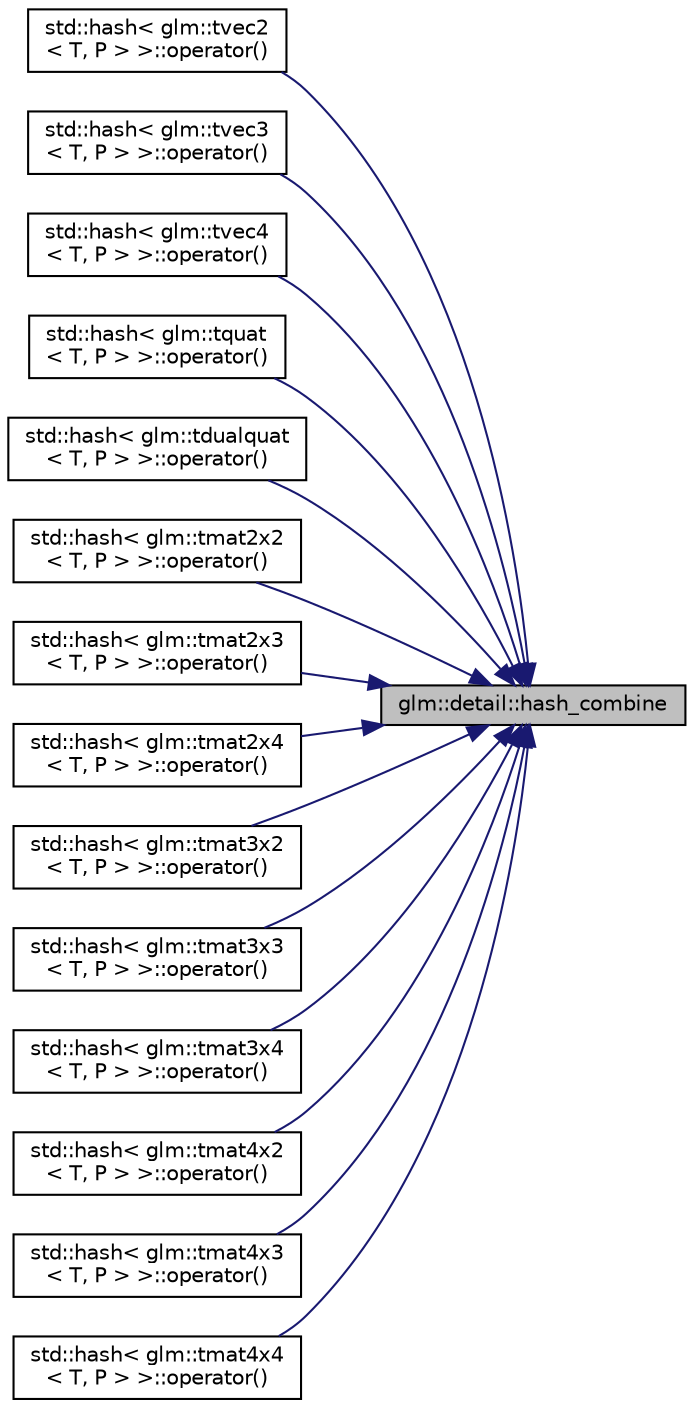 digraph "glm::detail::hash_combine"
{
 // LATEX_PDF_SIZE
  edge [fontname="Helvetica",fontsize="10",labelfontname="Helvetica",labelfontsize="10"];
  node [fontname="Helvetica",fontsize="10",shape=record];
  rankdir="RL";
  Node1 [label="glm::detail::hash_combine",height=0.2,width=0.4,color="black", fillcolor="grey75", style="filled", fontcolor="black",tooltip=" "];
  Node1 -> Node2 [dir="back",color="midnightblue",fontsize="10",style="solid",fontname="Helvetica"];
  Node2 [label="std::hash\< glm::tvec2\l\< T, P \> \>::operator()",height=0.2,width=0.4,color="black", fillcolor="white", style="filled",URL="$structstd_1_1hash_3_01glm_1_1tvec2_3_01_t_00_01_p_01_4_01_4.html#a75e9bfbaf3db72556cd656f734767175",tooltip=" "];
  Node1 -> Node3 [dir="back",color="midnightblue",fontsize="10",style="solid",fontname="Helvetica"];
  Node3 [label="std::hash\< glm::tvec3\l\< T, P \> \>::operator()",height=0.2,width=0.4,color="black", fillcolor="white", style="filled",URL="$structstd_1_1hash_3_01glm_1_1tvec3_3_01_t_00_01_p_01_4_01_4.html#af8dd018300b7f9223f6d6a1c92b0adaf",tooltip=" "];
  Node1 -> Node4 [dir="back",color="midnightblue",fontsize="10",style="solid",fontname="Helvetica"];
  Node4 [label="std::hash\< glm::tvec4\l\< T, P \> \>::operator()",height=0.2,width=0.4,color="black", fillcolor="white", style="filled",URL="$structstd_1_1hash_3_01glm_1_1tvec4_3_01_t_00_01_p_01_4_01_4.html#a019cfa9e9c08d44625fde235650a03dc",tooltip=" "];
  Node1 -> Node5 [dir="back",color="midnightblue",fontsize="10",style="solid",fontname="Helvetica"];
  Node5 [label="std::hash\< glm::tquat\l\< T, P \> \>::operator()",height=0.2,width=0.4,color="black", fillcolor="white", style="filled",URL="$structstd_1_1hash_3_01glm_1_1tquat_3_01_t_00_01_p_01_4_01_4.html#a0a100f21a2aa8516ecff4f4576f7ebab",tooltip=" "];
  Node1 -> Node6 [dir="back",color="midnightblue",fontsize="10",style="solid",fontname="Helvetica"];
  Node6 [label="std::hash\< glm::tdualquat\l\< T, P \> \>::operator()",height=0.2,width=0.4,color="black", fillcolor="white", style="filled",URL="$structstd_1_1hash_3_01glm_1_1tdualquat_3_01_t_00_01_p_01_4_01_4.html#a7aa5ad5faca55261a8502ad2ff1d77fe",tooltip=" "];
  Node1 -> Node7 [dir="back",color="midnightblue",fontsize="10",style="solid",fontname="Helvetica"];
  Node7 [label="std::hash\< glm::tmat2x2\l\< T, P \> \>::operator()",height=0.2,width=0.4,color="black", fillcolor="white", style="filled",URL="$structstd_1_1hash_3_01glm_1_1tmat2x2_3_01_t_00_01_p_01_4_01_4.html#a11195c425e2a14d50317c433c0a68562",tooltip=" "];
  Node1 -> Node8 [dir="back",color="midnightblue",fontsize="10",style="solid",fontname="Helvetica"];
  Node8 [label="std::hash\< glm::tmat2x3\l\< T, P \> \>::operator()",height=0.2,width=0.4,color="black", fillcolor="white", style="filled",URL="$structstd_1_1hash_3_01glm_1_1tmat2x3_3_01_t_00_01_p_01_4_01_4.html#aedb29189bf31b4deaf354b9939a06963",tooltip=" "];
  Node1 -> Node9 [dir="back",color="midnightblue",fontsize="10",style="solid",fontname="Helvetica"];
  Node9 [label="std::hash\< glm::tmat2x4\l\< T, P \> \>::operator()",height=0.2,width=0.4,color="black", fillcolor="white", style="filled",URL="$structstd_1_1hash_3_01glm_1_1tmat2x4_3_01_t_00_01_p_01_4_01_4.html#aa9d442a5d95414c0924492f564fad11a",tooltip=" "];
  Node1 -> Node10 [dir="back",color="midnightblue",fontsize="10",style="solid",fontname="Helvetica"];
  Node10 [label="std::hash\< glm::tmat3x2\l\< T, P \> \>::operator()",height=0.2,width=0.4,color="black", fillcolor="white", style="filled",URL="$structstd_1_1hash_3_01glm_1_1tmat3x2_3_01_t_00_01_p_01_4_01_4.html#a939aa5ed3298c57a32d1d52c796505a9",tooltip=" "];
  Node1 -> Node11 [dir="back",color="midnightblue",fontsize="10",style="solid",fontname="Helvetica"];
  Node11 [label="std::hash\< glm::tmat3x3\l\< T, P \> \>::operator()",height=0.2,width=0.4,color="black", fillcolor="white", style="filled",URL="$structstd_1_1hash_3_01glm_1_1tmat3x3_3_01_t_00_01_p_01_4_01_4.html#a035e1905aa65d5416ea5010b33dcd5a9",tooltip=" "];
  Node1 -> Node12 [dir="back",color="midnightblue",fontsize="10",style="solid",fontname="Helvetica"];
  Node12 [label="std::hash\< glm::tmat3x4\l\< T, P \> \>::operator()",height=0.2,width=0.4,color="black", fillcolor="white", style="filled",URL="$structstd_1_1hash_3_01glm_1_1tmat3x4_3_01_t_00_01_p_01_4_01_4.html#a483ef82653ebc8f75157832144d6d886",tooltip=" "];
  Node1 -> Node13 [dir="back",color="midnightblue",fontsize="10",style="solid",fontname="Helvetica"];
  Node13 [label="std::hash\< glm::tmat4x2\l\< T, P \> \>::operator()",height=0.2,width=0.4,color="black", fillcolor="white", style="filled",URL="$structstd_1_1hash_3_01glm_1_1tmat4x2_3_01_t_00_01_p_01_4_01_4.html#af4488eb7a221447f2f833ce12549bd16",tooltip=" "];
  Node1 -> Node14 [dir="back",color="midnightblue",fontsize="10",style="solid",fontname="Helvetica"];
  Node14 [label="std::hash\< glm::tmat4x3\l\< T, P \> \>::operator()",height=0.2,width=0.4,color="black", fillcolor="white", style="filled",URL="$structstd_1_1hash_3_01glm_1_1tmat4x3_3_01_t_00_01_p_01_4_01_4.html#a45b26e988d064c3a639d7f502065f54c",tooltip=" "];
  Node1 -> Node15 [dir="back",color="midnightblue",fontsize="10",style="solid",fontname="Helvetica"];
  Node15 [label="std::hash\< glm::tmat4x4\l\< T, P \> \>::operator()",height=0.2,width=0.4,color="black", fillcolor="white", style="filled",URL="$structstd_1_1hash_3_01glm_1_1tmat4x4_3_01_t_00_01_p_01_4_01_4.html#a3bd23d68315c4cb50e80fe41e3aa8b1c",tooltip=" "];
}
